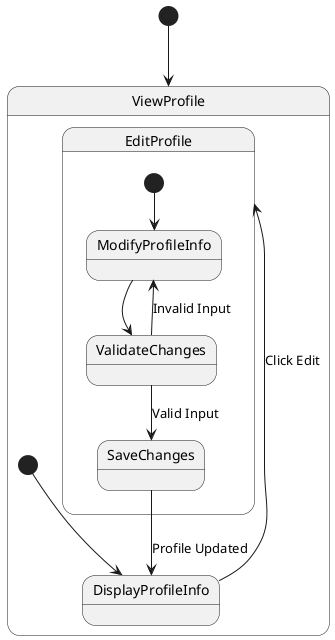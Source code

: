 @startuml Profile Management State Diagram

[*] --> ViewProfile

state ViewProfile {
    [*] --> DisplayProfileInfo
    DisplayProfileInfo --> EditProfile : Click Edit


}

state EditProfile {
    [*] --> ModifyProfileInfo
    ModifyProfileInfo --> ValidateChanges
    ValidateChanges --> SaveChanges : Valid Input
    ValidateChanges --> ModifyProfileInfo : Invalid Input
    SaveChanges --> DisplayProfileInfo : Profile Updated
}


@enduml

